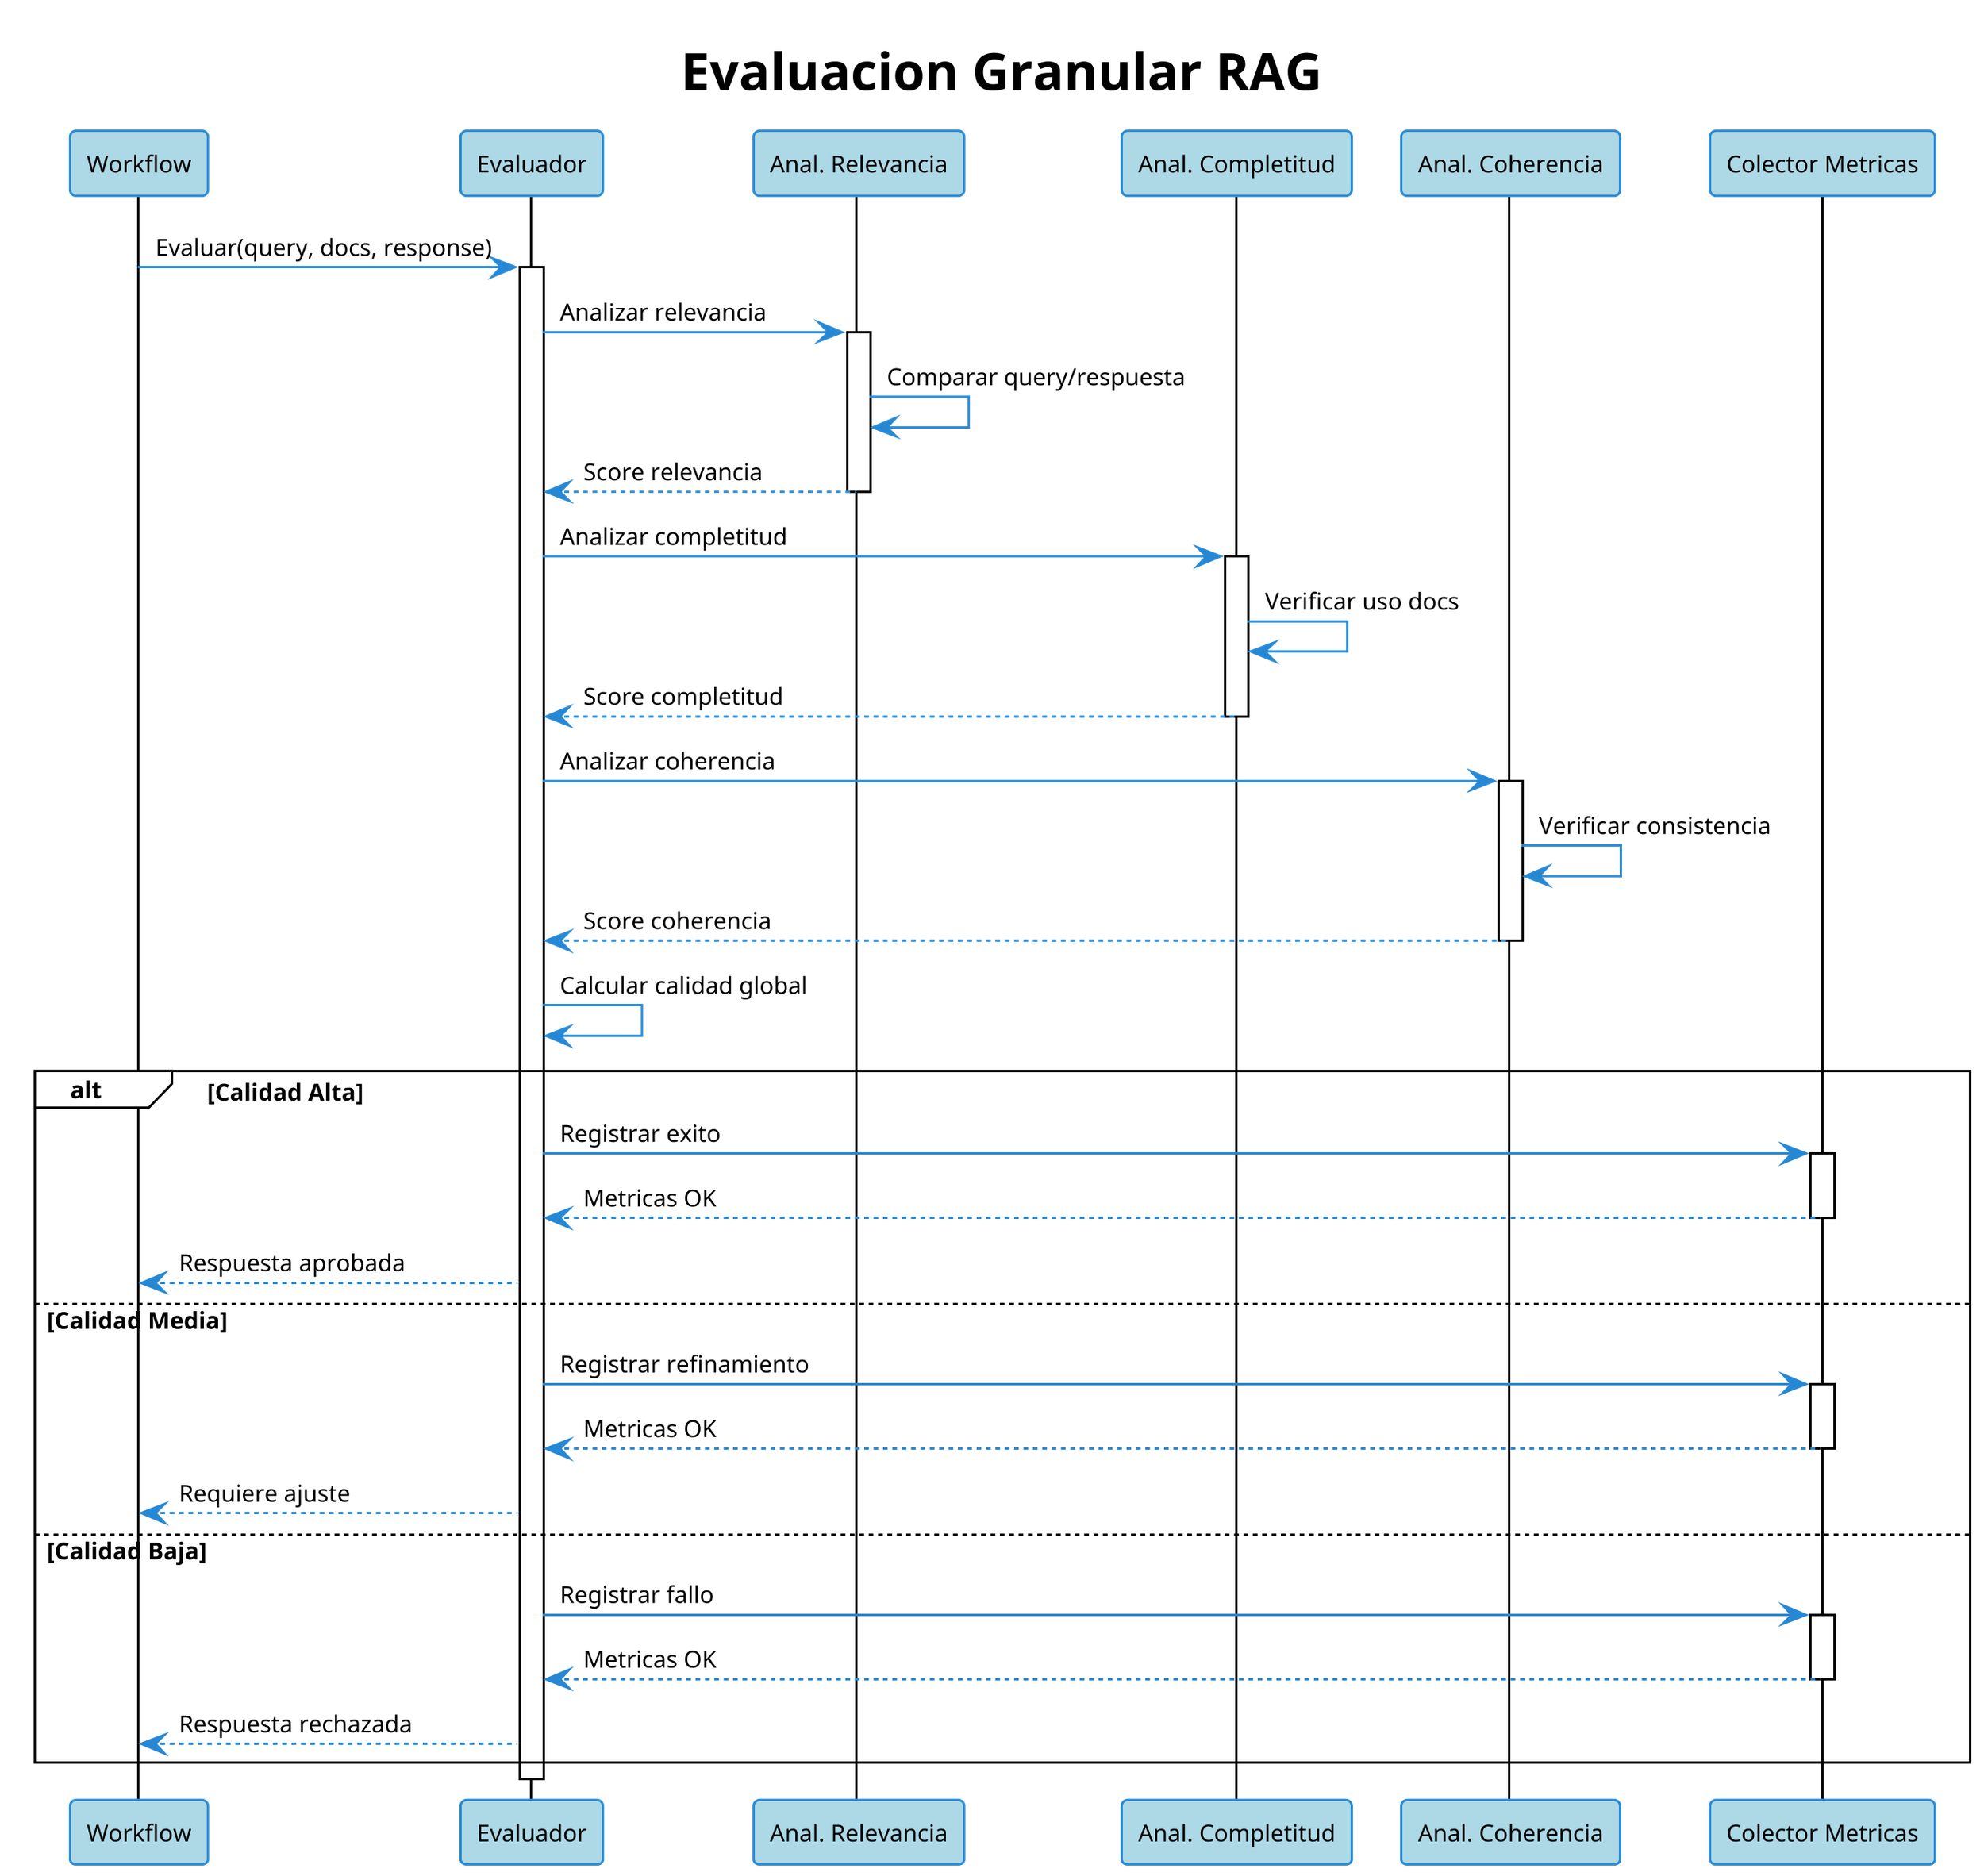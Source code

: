 @startuml "Evaluacion Granular RAG"
!theme plain
skinparam {
    dpi 300
    shadowing false
    backgroundColor transparent
    defaultFontName "Arial"
    defaultFontSize 10
    sequenceArrowThickness 1
    sequenceParticipant {
        padding 5
    }
    sequence {
        participantBorderColor #2688d4
        participantBackgroundColor #add8e6
    }
    arrow {
        color #2688d4
    }
}

title Evaluacion Granular RAG

participant "Workflow" as WF
participant "Evaluador" as EvalGran
participant "Anal. Relevancia" as RelAnalyzer
participant "Anal. Completitud" as CompAnalyzer
participant "Anal. Coherencia" as CohAnalyzer
participant "Colector Metricas" as Metrics

WF -> EvalGran: Evaluar(query, docs, response)
activate EvalGran

EvalGran -> RelAnalyzer: Analizar relevancia
activate RelAnalyzer
RelAnalyzer -> RelAnalyzer: Comparar query/respuesta
RelAnalyzer --> EvalGran: Score relevancia
deactivate RelAnalyzer

EvalGran -> CompAnalyzer: Analizar completitud
activate CompAnalyzer
CompAnalyzer -> CompAnalyzer: Verificar uso docs
CompAnalyzer --> EvalGran: Score completitud
deactivate CompAnalyzer

EvalGran -> CohAnalyzer: Analizar coherencia
activate CohAnalyzer
CohAnalyzer -> CohAnalyzer: Verificar consistencia
CohAnalyzer --> EvalGran: Score coherencia
deactivate CohAnalyzer

EvalGran -> EvalGran: Calcular calidad global

alt Calidad Alta
    EvalGran -> Metrics: Registrar exito
    activate Metrics
    Metrics --> EvalGran: Metricas OK
    deactivate Metrics
    EvalGran --> WF: Respuesta aprobada
else Calidad Media
    EvalGran -> Metrics: Registrar refinamiento
    activate Metrics
    Metrics --> EvalGran: Metricas OK
    deactivate Metrics
    EvalGran --> WF: Requiere ajuste
else Calidad Baja
    EvalGran -> Metrics: Registrar fallo
    activate Metrics
    Metrics --> EvalGran: Metricas OK
    deactivate Metrics
    EvalGran --> WF: Respuesta rechazada
end

deactivate EvalGran

@enduml